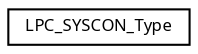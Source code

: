 digraph "Graphical Class Hierarchy"
{
  edge [fontname="Sans",fontsize="8",labelfontname="Sans",labelfontsize="8"];
  node [fontname="Sans",fontsize="8",shape=record];
  rankdir="LR";
  Node1 [label="LPC_SYSCON_Type",height=0.2,width=0.4,color="black", fillcolor="white", style="filled",URL="$struct_l_p_c___s_y_s_c_o_n___type.html",tooltip="Product name title=UM10462 Chapter title=LPC11U1x System control block Modification date=3/16/2011 Ma..."];
}
